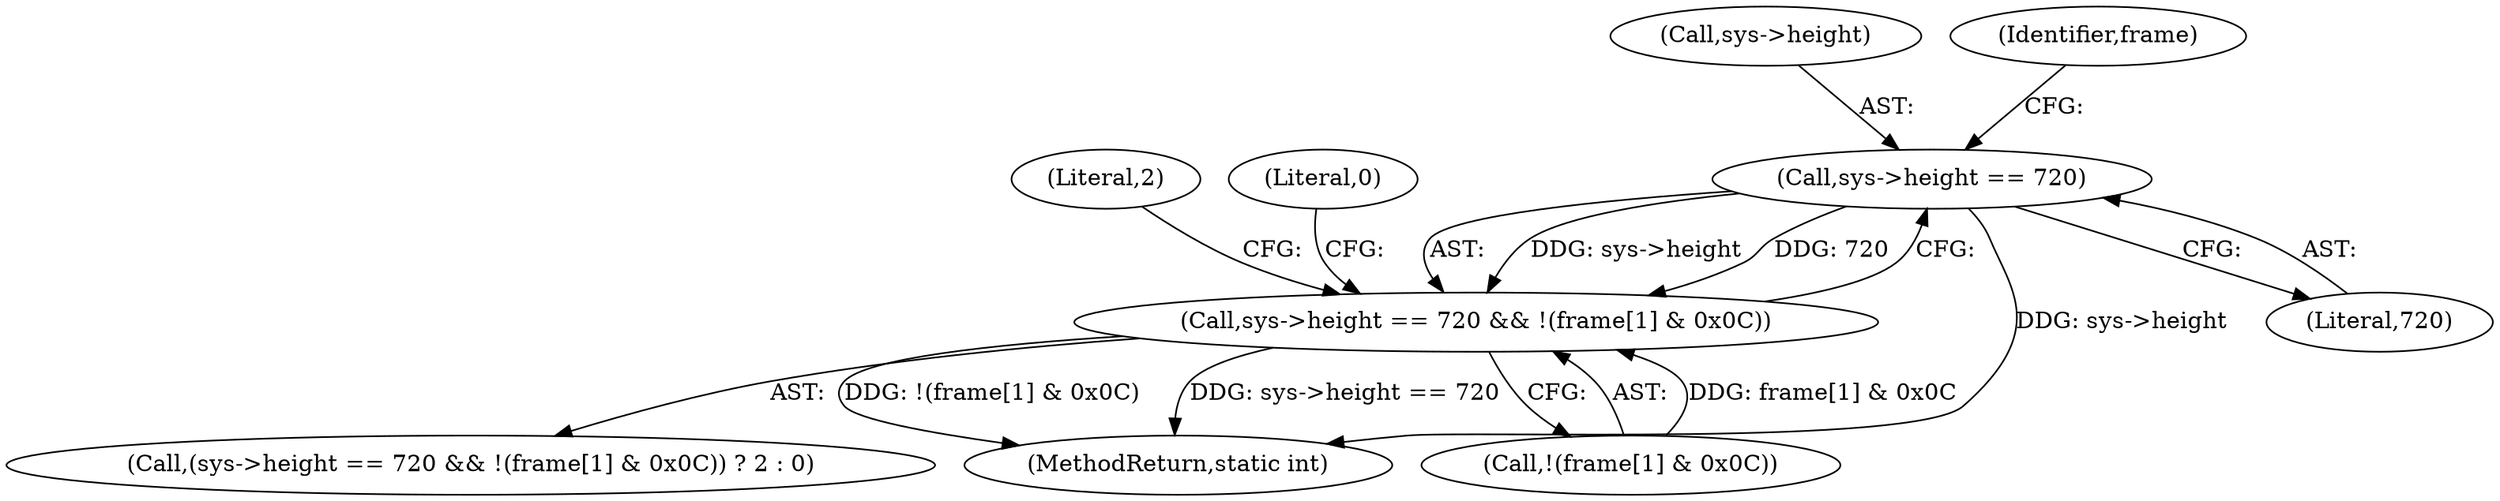 digraph "0_libav_2d1c0dea5f6b91bec7f5fa53ec050913d851e366@pointer" {
"1000204" [label="(Call,sys->height == 720)"];
"1000203" [label="(Call,sys->height == 720 && !(frame[1] & 0x0C))"];
"1000203" [label="(Call,sys->height == 720 && !(frame[1] & 0x0C))"];
"1000202" [label="(Call,(sys->height == 720 && !(frame[1] & 0x0C)) ? 2 : 0)"];
"1000521" [label="(MethodReturn,static int)"];
"1000208" [label="(Literal,720)"];
"1000205" [label="(Call,sys->height)"];
"1000212" [label="(Identifier,frame)"];
"1000204" [label="(Call,sys->height == 720)"];
"1000215" [label="(Literal,2)"];
"1000216" [label="(Literal,0)"];
"1000209" [label="(Call,!(frame[1] & 0x0C))"];
"1000204" -> "1000203"  [label="AST: "];
"1000204" -> "1000208"  [label="CFG: "];
"1000205" -> "1000204"  [label="AST: "];
"1000208" -> "1000204"  [label="AST: "];
"1000212" -> "1000204"  [label="CFG: "];
"1000203" -> "1000204"  [label="CFG: "];
"1000204" -> "1000521"  [label="DDG: sys->height"];
"1000204" -> "1000203"  [label="DDG: sys->height"];
"1000204" -> "1000203"  [label="DDG: 720"];
"1000203" -> "1000202"  [label="AST: "];
"1000203" -> "1000209"  [label="CFG: "];
"1000209" -> "1000203"  [label="AST: "];
"1000215" -> "1000203"  [label="CFG: "];
"1000216" -> "1000203"  [label="CFG: "];
"1000203" -> "1000521"  [label="DDG: !(frame[1] & 0x0C)"];
"1000203" -> "1000521"  [label="DDG: sys->height == 720"];
"1000209" -> "1000203"  [label="DDG: frame[1] & 0x0C"];
}

